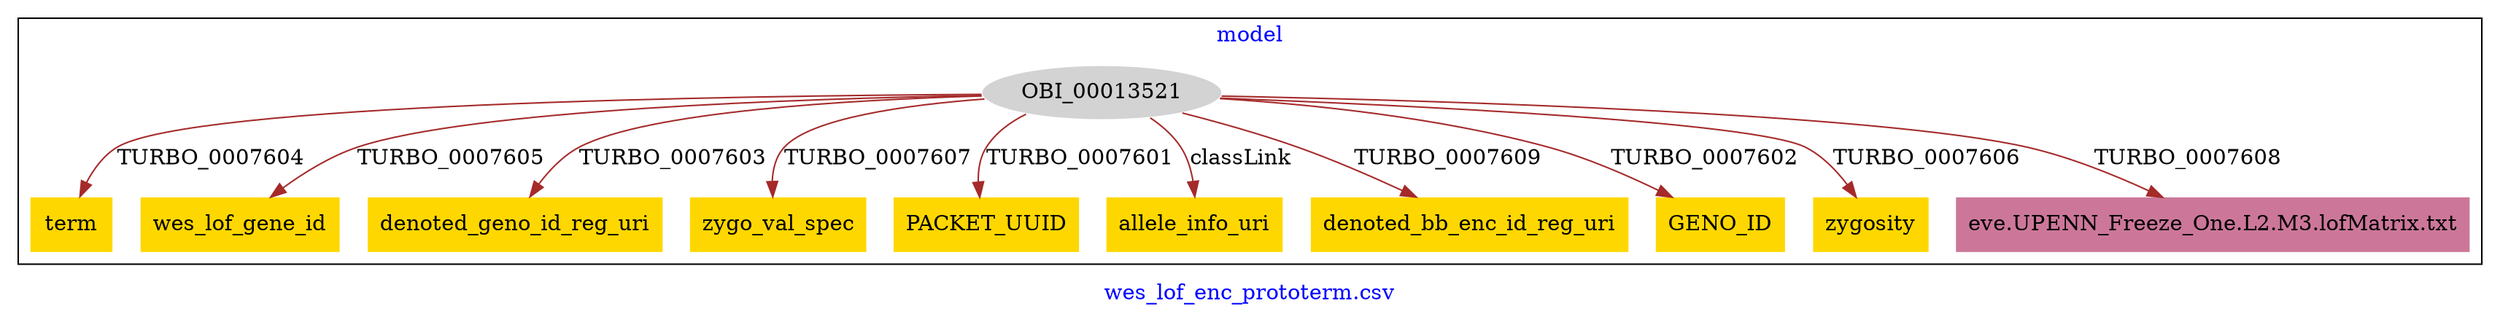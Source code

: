 digraph n0 {
fontcolor="blue"
remincross="true"
label="wes_lof_enc_prototerm.csv"
subgraph cluster {
label="model"
n2[style="filled",color="white",fillcolor="lightgray",label="OBI_00013521"];
n3[shape="plaintext",style="filled",fillcolor="gold",label="term"];
n4[shape="plaintext",style="filled",fillcolor="gold",label="wes_lof_gene_id"];
n5[shape="plaintext",style="filled",fillcolor="gold",label="denoted_geno_id_reg_uri"];
n6[shape="plaintext",style="filled",fillcolor="gold",label="zygo_val_spec"];
n7[shape="plaintext",style="filled",fillcolor="gold",label="PACKET_UUID"];
n8[shape="plaintext",style="filled",fillcolor="gold",label="allele_info_uri"];
n9[shape="plaintext",style="filled",fillcolor="gold",label="denoted_bb_enc_id_reg_uri"];
n10[shape="plaintext",style="filled",fillcolor="gold",label="GENO_ID"];
n11[shape="plaintext",style="filled",fillcolor="gold",label="zygosity"];
n12[shape="plaintext",style="filled",fillcolor="#CC7799",label="eve.UPENN_Freeze_One.L2.M3.lofMatrix.txt"];
}
n2 -> n3[color="brown",fontcolor="black",label="TURBO_0007604"]
n2 -> n4[color="brown",fontcolor="black",label="TURBO_0007605"]
n2 -> n5[color="brown",fontcolor="black",label="TURBO_0007603"]
n2 -> n6[color="brown",fontcolor="black",label="TURBO_0007607"]
n2 -> n7[color="brown",fontcolor="black",label="TURBO_0007601"]
n2 -> n8[color="brown",fontcolor="black",label="classLink"]
n2 -> n9[color="brown",fontcolor="black",label="TURBO_0007609"]
n2 -> n10[color="brown",fontcolor="black",label="TURBO_0007602"]
n2 -> n11[color="brown",fontcolor="black",label="TURBO_0007606"]
n2 -> n12[color="brown",fontcolor="black",label="TURBO_0007608"]
}
